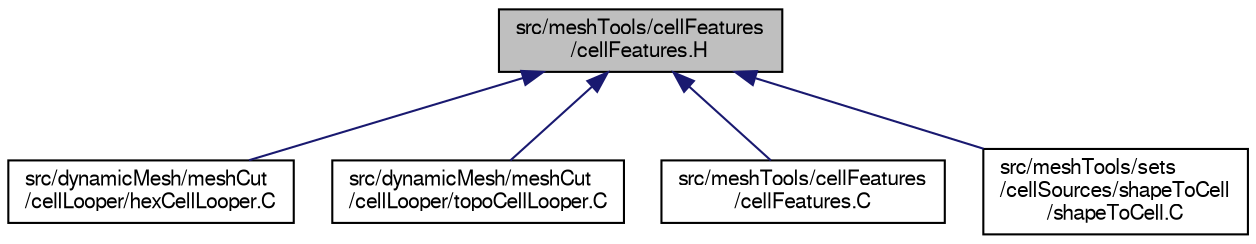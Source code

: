 digraph "src/meshTools/cellFeatures/cellFeatures.H"
{
  bgcolor="transparent";
  edge [fontname="FreeSans",fontsize="10",labelfontname="FreeSans",labelfontsize="10"];
  node [fontname="FreeSans",fontsize="10",shape=record];
  Node149 [label="src/meshTools/cellFeatures\l/cellFeatures.H",height=0.2,width=0.4,color="black", fillcolor="grey75", style="filled", fontcolor="black"];
  Node149 -> Node150 [dir="back",color="midnightblue",fontsize="10",style="solid",fontname="FreeSans"];
  Node150 [label="src/dynamicMesh/meshCut\l/cellLooper/hexCellLooper.C",height=0.2,width=0.4,color="black",URL="$a00467.html"];
  Node149 -> Node151 [dir="back",color="midnightblue",fontsize="10",style="solid",fontname="FreeSans"];
  Node151 [label="src/dynamicMesh/meshCut\l/cellLooper/topoCellLooper.C",height=0.2,width=0.4,color="black",URL="$a00473.html"];
  Node149 -> Node152 [dir="back",color="midnightblue",fontsize="10",style="solid",fontname="FreeSans"];
  Node152 [label="src/meshTools/cellFeatures\l/cellFeatures.C",height=0.2,width=0.4,color="black",URL="$a07466.html"];
  Node149 -> Node153 [dir="back",color="midnightblue",fontsize="10",style="solid",fontname="FreeSans"];
  Node153 [label="src/meshTools/sets\l/cellSources/shapeToCell\l/shapeToCell.C",height=0.2,width=0.4,color="black",URL="$a07934.html"];
}
